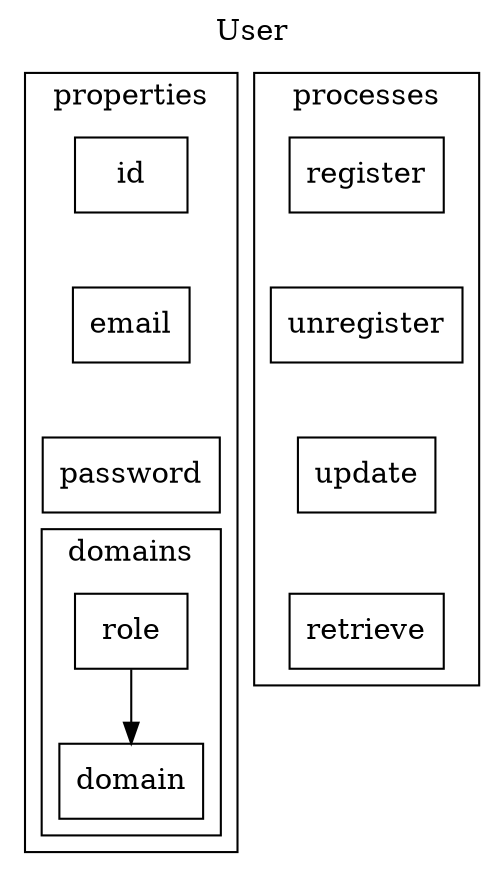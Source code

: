 digraph user{
    labelloc=t
    label="User"
    subgraph cluster_properties{
        label="properties"
        id[shape=rectangle]
        email[shape=rectangle]
        password[shape=rectangle]
        subgraph cluster_domains{
            label="domains"
            domain[shape=rectangle]
            role[shape=rectangle]

            role->domain
        }

        id->email->password->role[style=invis]
    }
    subgraph cluster_processes{
        label="processes"
        register[shape=rectangle]
        unregister[shape=rectangle]
        update[shape=rectangle]
        retrieve[shape=rectangle]

        register->
        unregister->
        update->
        retrieve[style=invis]
    }
}